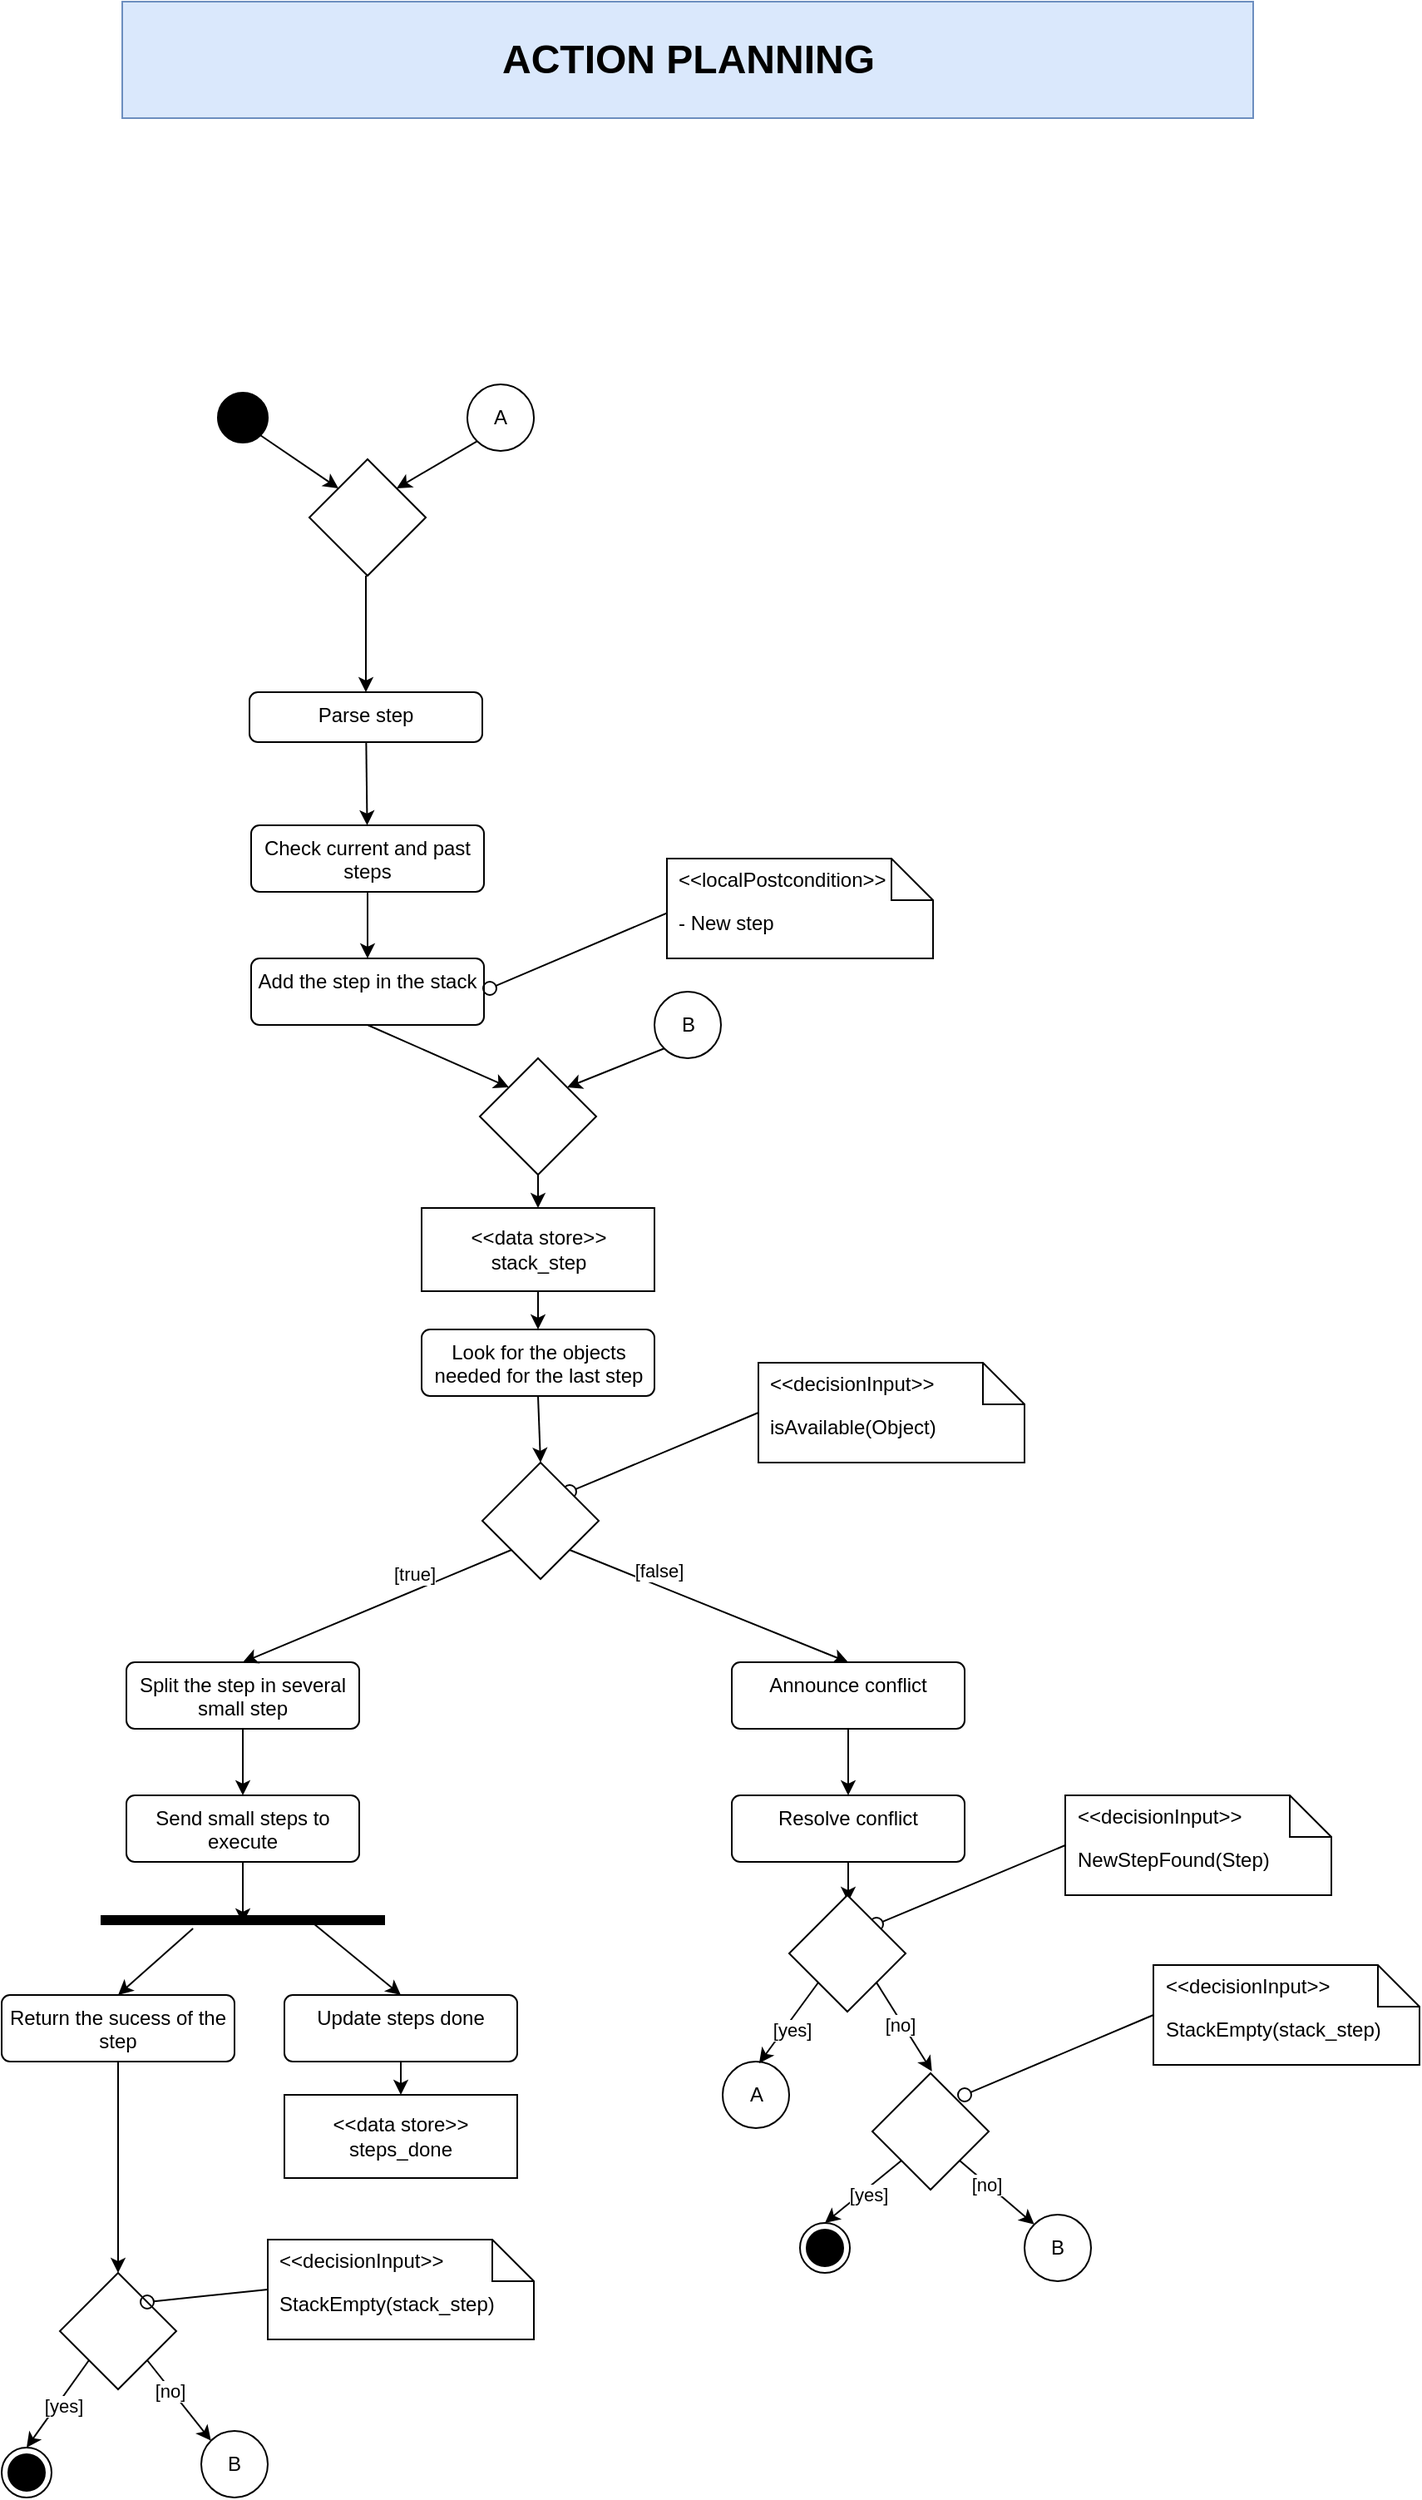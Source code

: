 <mxfile>
    <diagram id="d9hs8pWkEO_w2WRGbN1o" name="Page-1">
        <mxGraphModel dx="2311" dy="1824" grid="1" gridSize="10" guides="1" tooltips="1" connect="1" arrows="1" fold="1" page="1" pageScale="1" pageWidth="1169" pageHeight="1654" background="none" math="0" shadow="0">
            <root>
                <mxCell id="0"/>
                <mxCell id="1" parent="0"/>
                <mxCell id="131" value="" style="rhombus;" parent="1" vertex="1">
                    <mxGeometry x="315" y="325" width="70" height="70" as="geometry"/>
                </mxCell>
                <mxCell id="132" value="" style="edgeStyle=none;html=1;" parent="1" target="134" edge="1">
                    <mxGeometry relative="1" as="geometry">
                        <mxPoint x="349" y="395" as="sourcePoint"/>
                    </mxGeometry>
                </mxCell>
                <mxCell id="133" value="" style="edgeStyle=none;html=1;" parent="1" source="134" target="136" edge="1">
                    <mxGeometry relative="1" as="geometry"/>
                </mxCell>
                <mxCell id="134" value="Parse step" style="html=1;align=center;verticalAlign=top;rounded=1;absoluteArcSize=1;arcSize=10;dashed=0;whiteSpace=wrap;" parent="1" vertex="1">
                    <mxGeometry x="279" y="465" width="140" height="30" as="geometry"/>
                </mxCell>
                <mxCell id="135" style="edgeStyle=none;html=1;exitX=0.5;exitY=1;exitDx=0;exitDy=0;entryX=0.5;entryY=0;entryDx=0;entryDy=0;" parent="1" source="136" target="142" edge="1">
                    <mxGeometry relative="1" as="geometry"/>
                </mxCell>
                <mxCell id="136" value="Check current and past steps" style="html=1;align=center;verticalAlign=top;rounded=1;absoluteArcSize=1;arcSize=10;dashed=0;whiteSpace=wrap;" parent="1" vertex="1">
                    <mxGeometry x="280" y="545" width="140" height="40" as="geometry"/>
                </mxCell>
                <mxCell id="137" value="isAvailable(Object)" style="shape=note2;boundedLbl=1;whiteSpace=wrap;html=1;size=25;verticalAlign=top;align=left;spacingLeft=5;whiteSpace=wrap;" parent="1" vertex="1">
                    <mxGeometry x="585" y="868" width="160" height="60" as="geometry"/>
                </mxCell>
                <mxCell id="138" value="&amp;lt;&amp;lt;decisionInput&amp;gt;&amp;gt;" style="resizeWidth=1;part=1;html=1;strokeColor=none;fillColor=none;align=left;spacingLeft=5;whiteSpace=wrap;" parent="137" vertex="1">
                    <mxGeometry width="160" height="25" relative="1" as="geometry"/>
                </mxCell>
                <mxCell id="139" value="" style="html=1;verticalAlign=bottom;labelBackgroundColor=none;endArrow=oval;endFill=0;endSize=8;exitX=0;exitY=0.5;exitDx=0;exitDy=0;exitPerimeter=0;entryX=1;entryY=0;entryDx=0;entryDy=0;" parent="1" source="137" target="149" edge="1">
                    <mxGeometry width="160" relative="1" as="geometry">
                        <mxPoint x="645" y="1508" as="sourcePoint"/>
                        <mxPoint x="805" y="1508" as="targetPoint"/>
                    </mxGeometry>
                </mxCell>
                <mxCell id="140" value="" style="ellipse;fillColor=strokeColor;html=1;" parent="1" vertex="1">
                    <mxGeometry x="260" y="285" width="30" height="30" as="geometry"/>
                </mxCell>
                <mxCell id="141" style="edgeStyle=none;html=1;exitX=0.5;exitY=1;exitDx=0;exitDy=0;entryX=0;entryY=0;entryDx=0;entryDy=0;" parent="1" source="142" target="195" edge="1">
                    <mxGeometry relative="1" as="geometry"/>
                </mxCell>
                <mxCell id="142" value="Add the step in the stack" style="html=1;align=center;verticalAlign=top;rounded=1;absoluteArcSize=1;arcSize=10;dashed=0;whiteSpace=wrap;" parent="1" vertex="1">
                    <mxGeometry x="280" y="625" width="140" height="40" as="geometry"/>
                </mxCell>
                <mxCell id="143" style="edgeStyle=none;html=1;exitX=0.5;exitY=1;exitDx=0;exitDy=0;entryX=0.5;entryY=0;entryDx=0;entryDy=0;" parent="1" source="144" target="152" edge="1">
                    <mxGeometry relative="1" as="geometry"/>
                </mxCell>
                <mxCell id="144" value="Split the step in several small step" style="html=1;align=center;verticalAlign=top;rounded=1;absoluteArcSize=1;arcSize=10;dashed=0;whiteSpace=wrap;" parent="1" vertex="1">
                    <mxGeometry x="205" y="1048" width="140" height="40" as="geometry"/>
                </mxCell>
                <mxCell id="145" style="edgeStyle=none;html=1;exitX=0;exitY=1;exitDx=0;exitDy=0;entryX=0.5;entryY=0;entryDx=0;entryDy=0;" parent="1" source="149" target="144" edge="1">
                    <mxGeometry relative="1" as="geometry">
                        <Array as="points"/>
                    </mxGeometry>
                </mxCell>
                <mxCell id="146" value="[true]" style="edgeLabel;html=1;align=center;verticalAlign=middle;resizable=0;points=[];" parent="145" vertex="1" connectable="0">
                    <mxGeometry x="-0.266" y="1" relative="1" as="geometry">
                        <mxPoint y="-11" as="offset"/>
                    </mxGeometry>
                </mxCell>
                <mxCell id="147" style="edgeStyle=none;html=1;entryX=0.5;entryY=0;entryDx=0;entryDy=0;exitX=1;exitY=1;exitDx=0;exitDy=0;" parent="1" source="149" target="156" edge="1">
                    <mxGeometry relative="1" as="geometry">
                        <mxPoint x="489" y="963" as="sourcePoint"/>
                        <Array as="points"/>
                    </mxGeometry>
                </mxCell>
                <mxCell id="148" value="[false]" style="edgeLabel;html=1;align=center;verticalAlign=middle;resizable=0;points=[];" parent="147" vertex="1" connectable="0">
                    <mxGeometry x="-0.353" y="-2" relative="1" as="geometry">
                        <mxPoint y="-11" as="offset"/>
                    </mxGeometry>
                </mxCell>
                <mxCell id="149" value="" style="rhombus;" parent="1" vertex="1">
                    <mxGeometry x="419" y="928" width="70" height="70" as="geometry"/>
                </mxCell>
                <mxCell id="150" style="edgeStyle=none;html=1;exitX=0.5;exitY=1;exitDx=0;exitDy=0;entryX=0.5;entryY=0;entryDx=0;entryDy=0;" parent="1" source="151" target="149" edge="1">
                    <mxGeometry relative="1" as="geometry"/>
                </mxCell>
                <mxCell id="151" value="Look for the objects needed for the last step" style="html=1;align=center;verticalAlign=top;rounded=1;absoluteArcSize=1;arcSize=10;dashed=0;whiteSpace=wrap;" parent="1" vertex="1">
                    <mxGeometry x="382.5" y="848" width="140" height="40" as="geometry"/>
                </mxCell>
                <mxCell id="152" value="Send small steps to execute" style="html=1;align=center;verticalAlign=top;rounded=1;absoluteArcSize=1;arcSize=10;dashed=0;whiteSpace=wrap;" parent="1" vertex="1">
                    <mxGeometry x="205" y="1128" width="140" height="40" as="geometry"/>
                </mxCell>
                <mxCell id="153" style="edgeStyle=none;html=1;exitX=0.5;exitY=1;exitDx=0;exitDy=0;entryX=0.5;entryY=0;entryDx=0;entryDy=0;" parent="1" source="154" target="158" edge="1">
                    <mxGeometry relative="1" as="geometry"/>
                </mxCell>
                <mxCell id="154" value="Update steps done" style="html=1;align=center;verticalAlign=top;rounded=1;absoluteArcSize=1;arcSize=10;dashed=0;whiteSpace=wrap;" parent="1" vertex="1">
                    <mxGeometry x="300" y="1248" width="140" height="40" as="geometry"/>
                </mxCell>
                <mxCell id="155" style="edgeStyle=none;html=1;exitX=0.5;exitY=1;exitDx=0;exitDy=0;entryX=0.5;entryY=0;entryDx=0;entryDy=0;" parent="1" source="156" target="157" edge="1">
                    <mxGeometry relative="1" as="geometry"/>
                </mxCell>
                <mxCell id="156" value="Announce conflict" style="html=1;align=center;verticalAlign=top;rounded=1;absoluteArcSize=1;arcSize=10;dashed=0;whiteSpace=wrap;" parent="1" vertex="1">
                    <mxGeometry x="569" y="1048" width="140" height="40" as="geometry"/>
                </mxCell>
                <mxCell id="157" value="Resolve conflict" style="html=1;align=center;verticalAlign=top;rounded=1;absoluteArcSize=1;arcSize=10;dashed=0;whiteSpace=wrap;" parent="1" vertex="1">
                    <mxGeometry x="569" y="1128" width="140" height="40" as="geometry"/>
                </mxCell>
                <mxCell id="158" value="&amp;lt;&amp;lt;data store&amp;gt;&amp;gt;&lt;div&gt;steps_done&lt;/div&gt;" style="rounded=0;whiteSpace=wrap;html=1;" parent="1" vertex="1">
                    <mxGeometry x="300" y="1308" width="140" height="50" as="geometry"/>
                </mxCell>
                <mxCell id="159" value="" style="html=1;points=[];perimeter=orthogonalPerimeter;fillColor=strokeColor;rotation=90;" parent="1" vertex="1">
                    <mxGeometry x="272.5" y="1118" width="5" height="170" as="geometry"/>
                </mxCell>
                <mxCell id="160" style="edgeStyle=none;html=1;exitX=0.5;exitY=1;exitDx=0;exitDy=0;entryX=0.9;entryY=0.5;entryDx=0;entryDy=0;entryPerimeter=0;" parent="1" source="152" target="159" edge="1">
                    <mxGeometry relative="1" as="geometry"/>
                </mxCell>
                <mxCell id="161" value="" style="endArrow=classic;html=1;entryX=0.5;entryY=0;entryDx=0;entryDy=0;" parent="1" target="154" edge="1">
                    <mxGeometry width="50" height="50" relative="1" as="geometry">
                        <mxPoint x="315" y="1203" as="sourcePoint"/>
                        <mxPoint x="430" y="1158" as="targetPoint"/>
                    </mxGeometry>
                </mxCell>
                <mxCell id="162" value="Return the sucess of the step" style="html=1;align=center;verticalAlign=top;rounded=1;absoluteArcSize=1;arcSize=10;dashed=0;whiteSpace=wrap;" parent="1" vertex="1">
                    <mxGeometry x="130" y="1248" width="140" height="40" as="geometry"/>
                </mxCell>
                <mxCell id="163" value="" style="endArrow=classic;html=1;entryX=0.5;entryY=0;entryDx=0;entryDy=0;exitX=1.5;exitY=0.676;exitDx=0;exitDy=0;exitPerimeter=0;" parent="1" source="159" target="162" edge="1">
                    <mxGeometry width="50" height="50" relative="1" as="geometry">
                        <mxPoint x="325" y="1213" as="sourcePoint"/>
                        <mxPoint x="380" y="1258" as="targetPoint"/>
                        <Array as="points"/>
                    </mxGeometry>
                </mxCell>
                <mxCell id="164" value="" style="html=1;verticalAlign=bottom;labelBackgroundColor=none;endArrow=oval;endFill=0;endSize=8;exitX=0;exitY=0.5;exitDx=0;exitDy=0;exitPerimeter=0;entryX=1;entryY=0;entryDx=0;entryDy=0;" parent="1" edge="1">
                    <mxGeometry width="160" relative="1" as="geometry">
                        <mxPoint x="536.5" y="595" as="sourcePoint"/>
                        <mxPoint x="423.5" y="643" as="targetPoint"/>
                    </mxGeometry>
                </mxCell>
                <mxCell id="165" value="- New step" style="shape=note2;boundedLbl=1;whiteSpace=wrap;html=1;size=25;verticalAlign=top;align=left;spacingLeft=5;whiteSpace=wrap;" parent="1" vertex="1">
                    <mxGeometry x="530" y="565" width="160" height="60" as="geometry"/>
                </mxCell>
                <mxCell id="166" value="&amp;lt;&amp;lt;localPostcondition&amp;gt;&amp;gt;" style="resizeWidth=1;part=1;html=1;strokeColor=none;fillColor=none;align=left;spacingLeft=5;whiteSpace=wrap;" parent="165" vertex="1">
                    <mxGeometry width="160" height="25" relative="1" as="geometry"/>
                </mxCell>
                <mxCell id="167" style="edgeStyle=none;html=1;exitX=0.5;exitY=1;exitDx=0;exitDy=0;entryX=0.5;entryY=0;entryDx=0;entryDy=0;" parent="1" source="168" target="151" edge="1">
                    <mxGeometry relative="1" as="geometry">
                        <mxPoint x="453.5" y="815" as="targetPoint"/>
                    </mxGeometry>
                </mxCell>
                <mxCell id="168" value="&amp;lt;&amp;lt;data store&amp;gt;&amp;gt;&lt;div&gt;stack_step&lt;/div&gt;" style="rounded=0;whiteSpace=wrap;html=1;" parent="1" vertex="1">
                    <mxGeometry x="382.5" y="775" width="140" height="50" as="geometry"/>
                </mxCell>
                <mxCell id="169" style="edgeStyle=none;html=1;exitX=0.5;exitY=1;exitDx=0;exitDy=0;entryX=0.3;entryY=0.5;entryDx=0;entryDy=0;entryPerimeter=0;" parent="1" source="157" edge="1">
                    <mxGeometry relative="1" as="geometry">
                        <mxPoint x="639" y="1192" as="targetPoint"/>
                    </mxGeometry>
                </mxCell>
                <mxCell id="170" value="" style="endArrow=classic;html=1;exitX=1;exitY=1;exitDx=0;exitDy=0;entryX=0;entryY=0;entryDx=0;entryDy=0;" parent="1" source="140" target="131" edge="1">
                    <mxGeometry width="50" height="50" relative="1" as="geometry">
                        <mxPoint x="390" y="405" as="sourcePoint"/>
                        <mxPoint x="440" y="355" as="targetPoint"/>
                    </mxGeometry>
                </mxCell>
                <mxCell id="171" value="A" style="ellipse;whiteSpace=wrap;html=1;aspect=fixed;" parent="1" vertex="1">
                    <mxGeometry x="563.5" y="1288" width="40" height="40" as="geometry"/>
                </mxCell>
                <mxCell id="172" value="A" style="ellipse;whiteSpace=wrap;html=1;aspect=fixed;" parent="1" vertex="1">
                    <mxGeometry x="410" y="280" width="40" height="40" as="geometry"/>
                </mxCell>
                <mxCell id="173" value="" style="endArrow=classic;html=1;exitX=0;exitY=1;exitDx=0;exitDy=0;entryX=1;entryY=0;entryDx=0;entryDy=0;" parent="1" source="172" target="131" edge="1">
                    <mxGeometry width="50" height="50" relative="1" as="geometry">
                        <mxPoint x="296" y="321" as="sourcePoint"/>
                        <mxPoint x="343" y="353" as="targetPoint"/>
                    </mxGeometry>
                </mxCell>
                <mxCell id="174" value="NewStepFound(Step)" style="shape=note2;boundedLbl=1;whiteSpace=wrap;html=1;size=25;verticalAlign=top;align=left;spacingLeft=5;whiteSpace=wrap;" parent="1" vertex="1">
                    <mxGeometry x="769.5" y="1128" width="160" height="60" as="geometry"/>
                </mxCell>
                <mxCell id="175" value="&amp;lt;&amp;lt;decisionInput&amp;gt;&amp;gt;" style="resizeWidth=1;part=1;html=1;strokeColor=none;fillColor=none;align=left;spacingLeft=5;whiteSpace=wrap;" parent="174" vertex="1">
                    <mxGeometry width="160" height="25" relative="1" as="geometry"/>
                </mxCell>
                <mxCell id="176" value="" style="html=1;verticalAlign=bottom;labelBackgroundColor=none;endArrow=oval;endFill=0;endSize=8;exitX=0;exitY=0.5;exitDx=0;exitDy=0;exitPerimeter=0;entryX=1;entryY=0;entryDx=0;entryDy=0;" parent="1" source="174" target="179" edge="1">
                    <mxGeometry width="160" relative="1" as="geometry">
                        <mxPoint x="829.5" y="1768" as="sourcePoint"/>
                        <mxPoint x="989.5" y="1768" as="targetPoint"/>
                    </mxGeometry>
                </mxCell>
                <mxCell id="177" style="edgeStyle=none;html=1;exitX=1;exitY=1;exitDx=0;exitDy=0;entryX=0;entryY=0;entryDx=0;entryDy=0;" parent="1" source="179" edge="1">
                    <mxGeometry relative="1" as="geometry">
                        <mxPoint x="689.358" y="1293.858" as="targetPoint"/>
                    </mxGeometry>
                </mxCell>
                <mxCell id="178" value="[no]" style="edgeLabel;html=1;align=center;verticalAlign=middle;resizable=0;points=[];" parent="177" vertex="1" connectable="0">
                    <mxGeometry x="-0.264" relative="1" as="geometry">
                        <mxPoint x="2" y="6" as="offset"/>
                    </mxGeometry>
                </mxCell>
                <mxCell id="179" value="" style="rhombus;" parent="1" vertex="1">
                    <mxGeometry x="603.5" y="1188" width="70" height="70" as="geometry"/>
                </mxCell>
                <mxCell id="180" style="edgeStyle=none;html=1;exitX=0;exitY=1;exitDx=0;exitDy=0;entryX=0.3;entryY=0.512;entryDx=0;entryDy=0;entryPerimeter=0;" parent="1" source="179" edge="1">
                    <mxGeometry relative="1" as="geometry">
                        <mxPoint x="585.46" y="1289" as="targetPoint"/>
                    </mxGeometry>
                </mxCell>
                <mxCell id="181" value="[yes]" style="edgeLabel;html=1;align=center;verticalAlign=middle;resizable=0;points=[];" parent="180" vertex="1" connectable="0">
                    <mxGeometry x="0.074" y="4" relative="1" as="geometry">
                        <mxPoint as="offset"/>
                    </mxGeometry>
                </mxCell>
                <mxCell id="182" style="edgeStyle=none;html=1;exitX=0;exitY=1;exitDx=0;exitDy=0;entryX=1;entryY=0;entryDx=0;entryDy=0;" parent="1" source="183" target="195" edge="1">
                    <mxGeometry relative="1" as="geometry"/>
                </mxCell>
                <mxCell id="183" value="B" style="ellipse;whiteSpace=wrap;html=1;aspect=fixed;" parent="1" vertex="1">
                    <mxGeometry x="522.5" y="645" width="40" height="40" as="geometry"/>
                </mxCell>
                <mxCell id="184" style="edgeStyle=none;html=1;exitX=0;exitY=1;exitDx=0;exitDy=0;entryX=0.5;entryY=0;entryDx=0;entryDy=0;" parent="1" source="188" target="192" edge="1">
                    <mxGeometry relative="1" as="geometry"/>
                </mxCell>
                <mxCell id="185" value="[yes]" style="edgeLabel;html=1;align=center;verticalAlign=middle;resizable=0;points=[];" parent="184" vertex="1" connectable="0">
                    <mxGeometry x="-0.036" y="3" relative="1" as="geometry">
                        <mxPoint as="offset"/>
                    </mxGeometry>
                </mxCell>
                <mxCell id="186" style="edgeStyle=none;html=1;exitX=1;exitY=1;exitDx=0;exitDy=0;entryX=0;entryY=0;entryDx=0;entryDy=0;" parent="1" source="188" target="193" edge="1">
                    <mxGeometry relative="1" as="geometry">
                        <mxPoint x="733.5" y="1375" as="targetPoint"/>
                    </mxGeometry>
                </mxCell>
                <mxCell id="187" value="[no]" style="edgeLabel;html=1;align=center;verticalAlign=middle;resizable=0;points=[];" parent="186" vertex="1" connectable="0">
                    <mxGeometry x="-0.273" y="-1" relative="1" as="geometry">
                        <mxPoint as="offset"/>
                    </mxGeometry>
                </mxCell>
                <mxCell id="188" value="" style="rhombus;" parent="1" vertex="1">
                    <mxGeometry x="653.5" y="1295" width="70" height="70" as="geometry"/>
                </mxCell>
                <mxCell id="189" value="StackEmpty(stack_step)" style="shape=note2;boundedLbl=1;whiteSpace=wrap;html=1;size=25;verticalAlign=top;align=left;spacingLeft=5;whiteSpace=wrap;" parent="1" vertex="1">
                    <mxGeometry x="822.5" y="1230" width="160" height="60" as="geometry"/>
                </mxCell>
                <mxCell id="190" value="&amp;lt;&amp;lt;decisionInput&amp;gt;&amp;gt;" style="resizeWidth=1;part=1;html=1;strokeColor=none;fillColor=none;align=left;spacingLeft=5;whiteSpace=wrap;" parent="189" vertex="1">
                    <mxGeometry width="160" height="25" relative="1" as="geometry"/>
                </mxCell>
                <mxCell id="191" value="" style="html=1;verticalAlign=bottom;labelBackgroundColor=none;endArrow=oval;endFill=0;endSize=8;exitX=0;exitY=0.5;exitDx=0;exitDy=0;exitPerimeter=0;entryX=1;entryY=0;entryDx=0;entryDy=0;" parent="1" source="189" edge="1">
                    <mxGeometry width="160" relative="1" as="geometry">
                        <mxPoint x="882.5" y="1870" as="sourcePoint"/>
                        <mxPoint x="709" y="1308" as="targetPoint"/>
                    </mxGeometry>
                </mxCell>
                <mxCell id="192" value="" style="ellipse;html=1;shape=endState;fillColor=strokeColor;" parent="1" vertex="1">
                    <mxGeometry x="610" y="1385" width="30" height="30" as="geometry"/>
                </mxCell>
                <mxCell id="193" value="B" style="ellipse;whiteSpace=wrap;html=1;aspect=fixed;" parent="1" vertex="1">
                    <mxGeometry x="745" y="1380" width="40" height="40" as="geometry"/>
                </mxCell>
                <mxCell id="194" style="edgeStyle=none;html=1;exitX=0.5;exitY=1;exitDx=0;exitDy=0;entryX=0.5;entryY=0;entryDx=0;entryDy=0;" parent="1" source="195" target="168" edge="1">
                    <mxGeometry relative="1" as="geometry"/>
                </mxCell>
                <mxCell id="195" value="" style="rhombus;" parent="1" vertex="1">
                    <mxGeometry x="417.5" y="685" width="70" height="70" as="geometry"/>
                </mxCell>
                <mxCell id="196" style="edgeStyle=none;html=1;exitX=0.5;exitY=1;exitDx=0;exitDy=0;entryX=0.5;entryY=0;entryDx=0;entryDy=0;" parent="1" source="162" target="201" edge="1">
                    <mxGeometry relative="1" as="geometry">
                        <mxPoint x="203.5" y="1386" as="sourcePoint"/>
                        <mxPoint x="236.858" y="1438.858" as="targetPoint"/>
                    </mxGeometry>
                </mxCell>
                <mxCell id="197" style="edgeStyle=none;html=1;exitX=0;exitY=1;exitDx=0;exitDy=0;entryX=0.5;entryY=0;entryDx=0;entryDy=0;" parent="1" source="201" target="205" edge="1">
                    <mxGeometry relative="1" as="geometry"/>
                </mxCell>
                <mxCell id="198" value="[yes]" style="edgeLabel;html=1;align=center;verticalAlign=middle;resizable=0;points=[];" parent="197" vertex="1" connectable="0">
                    <mxGeometry x="-0.036" y="3" relative="1" as="geometry">
                        <mxPoint as="offset"/>
                    </mxGeometry>
                </mxCell>
                <mxCell id="199" style="edgeStyle=none;html=1;exitX=1;exitY=1;exitDx=0;exitDy=0;entryX=0;entryY=0;entryDx=0;entryDy=0;" parent="1" source="201" target="206" edge="1">
                    <mxGeometry relative="1" as="geometry">
                        <mxPoint x="281" y="1520" as="targetPoint"/>
                    </mxGeometry>
                </mxCell>
                <mxCell id="200" value="[no]" style="edgeLabel;html=1;align=center;verticalAlign=middle;resizable=0;points=[];" parent="199" vertex="1" connectable="0">
                    <mxGeometry x="-0.273" y="-1" relative="1" as="geometry">
                        <mxPoint as="offset"/>
                    </mxGeometry>
                </mxCell>
                <mxCell id="201" value="" style="rhombus;" parent="1" vertex="1">
                    <mxGeometry x="165" y="1415" width="70" height="70" as="geometry"/>
                </mxCell>
                <mxCell id="202" value="StackEmpty(stack_step)" style="shape=note2;boundedLbl=1;whiteSpace=wrap;html=1;size=25;verticalAlign=top;align=left;spacingLeft=5;whiteSpace=wrap;" parent="1" vertex="1">
                    <mxGeometry x="290" y="1395" width="160" height="60" as="geometry"/>
                </mxCell>
                <mxCell id="203" value="&amp;lt;&amp;lt;decisionInput&amp;gt;&amp;gt;" style="resizeWidth=1;part=1;html=1;strokeColor=none;fillColor=none;align=left;spacingLeft=5;whiteSpace=wrap;" parent="202" vertex="1">
                    <mxGeometry width="160" height="25" relative="1" as="geometry"/>
                </mxCell>
                <mxCell id="204" value="" style="html=1;verticalAlign=bottom;labelBackgroundColor=none;endArrow=oval;endFill=0;endSize=8;exitX=0;exitY=0.5;exitDx=0;exitDy=0;exitPerimeter=0;entryX=1;entryY=0;entryDx=0;entryDy=0;" parent="1" source="202" target="201" edge="1">
                    <mxGeometry width="160" relative="1" as="geometry">
                        <mxPoint x="430" y="2015" as="sourcePoint"/>
                        <mxPoint x="256.5" y="1453" as="targetPoint"/>
                    </mxGeometry>
                </mxCell>
                <mxCell id="205" value="" style="ellipse;html=1;shape=endState;fillColor=strokeColor;" parent="1" vertex="1">
                    <mxGeometry x="130" y="1520" width="30" height="30" as="geometry"/>
                </mxCell>
                <mxCell id="206" value="B" style="ellipse;whiteSpace=wrap;html=1;aspect=fixed;" parent="1" vertex="1">
                    <mxGeometry x="250" y="1510" width="40" height="40" as="geometry"/>
                </mxCell>
                <mxCell id="207" value="&lt;span style=&quot;font-size: 24px;&quot;&gt;ACTION PLANNING&lt;/span&gt;" style="text;html=1;align=center;verticalAlign=middle;whiteSpace=wrap;rounded=0;fillColor=#dae8fc;strokeColor=#6c8ebf;fontStyle=1" parent="1" vertex="1">
                    <mxGeometry x="202.5" y="50" width="680" height="70" as="geometry"/>
                </mxCell>
            </root>
        </mxGraphModel>
    </diagram>
    <diagram id="4fN-QJMGxKp1GcsJeXjI" name="Page-2">
        <mxGraphModel dx="444" dy="1003" grid="1" gridSize="10" guides="1" tooltips="1" connect="1" arrows="1" fold="1" page="1" pageScale="1" pageWidth="827" pageHeight="1169" math="0" shadow="0">
            <root>
                <mxCell id="0"/>
                <mxCell id="1" parent="0"/>
                <mxCell id="66oxWzqqV6VotWZC3tfI-1" value="" style="ellipse;fillColor=strokeColor;html=1;rotation=90;" vertex="1" parent="1">
                    <mxGeometry x="1285" y="40" width="30" height="30" as="geometry"/>
                </mxCell>
                <mxCell id="66oxWzqqV6VotWZC3tfI-2" value="" style="endArrow=none;startArrow=none;endFill=0;startFill=0;endSize=8;html=1;verticalAlign=bottom;labelBackgroundColor=none;strokeWidth=1;exitX=0.5;exitY=1;exitDx=0;exitDy=0;entryX=0.522;entryY=-0.032;entryDx=0;entryDy=0;entryPerimeter=0;" edge="1" parent="1" source="66oxWzqqV6VotWZC3tfI-42" target="66oxWzqqV6VotWZC3tfI-15">
                    <mxGeometry width="160" relative="1" as="geometry">
                        <mxPoint x="1105" y="300" as="sourcePoint"/>
                        <mxPoint x="1185" y="260" as="targetPoint"/>
                    </mxGeometry>
                </mxCell>
                <mxCell id="66oxWzqqV6VotWZC3tfI-3" value="/step_received" style="edgeLabel;html=1;align=center;verticalAlign=middle;resizable=0;points=[];" vertex="1" connectable="0" parent="66oxWzqqV6VotWZC3tfI-2">
                    <mxGeometry x="0.021" y="8" relative="1" as="geometry">
                        <mxPoint x="33" y="-94" as="offset"/>
                    </mxGeometry>
                </mxCell>
                <mxCell id="66oxWzqqV6VotWZC3tfI-4" value="" style="ellipse;html=1;shape=endState;fillColor=strokeColor;" vertex="1" parent="1">
                    <mxGeometry x="1155" y="950" width="30" height="30" as="geometry"/>
                </mxCell>
                <mxCell id="66oxWzqqV6VotWZC3tfI-5" value="" style="endArrow=none;startArrow=none;endFill=0;startFill=0;html=1;verticalAlign=bottom;labelBackgroundColor=none;strokeWidth=1;exitX=0.476;exitY=1.074;exitDx=0;exitDy=0;entryX=0.5;entryY=0;entryDx=0;entryDy=0;strokeColor=none;exitPerimeter=0;" edge="1" parent="1" source="66oxWzqqV6VotWZC3tfI-52" target="66oxWzqqV6VotWZC3tfI-4">
                    <mxGeometry width="160" relative="1" as="geometry">
                        <mxPoint x="1070" y="850" as="sourcePoint"/>
                        <mxPoint x="1130" y="917" as="targetPoint"/>
                    </mxGeometry>
                </mxCell>
                <mxCell id="66oxWzqqV6VotWZC3tfI-6" value="Check requirements" style="swimlane;fontStyle=4;align=center;verticalAlign=top;childLayout=stackLayout;horizontal=1;startSize=36;horizontalStack=0;resizeParent=1;resizeParentMax=0;resizeLast=0;collapsible=0;marginBottom=0;html=1;rounded=1;absoluteArcSize=1;arcSize=50;whiteSpace=wrap;" vertex="1" parent="1">
                    <mxGeometry x="1185" y="410" width="220" height="100" as="geometry"/>
                </mxCell>
                <mxCell id="66oxWzqqV6VotWZC3tfI-7" value="/entry look for objects needed for the last step of the stack&lt;div&gt;/do Check if the action is possible&amp;nbsp;&lt;/div&gt;&lt;div&gt;/exit locate the objects&amp;nbsp;&lt;/div&gt;" style="fillColor=none;strokeColor=none;align=left;verticalAlign=middle;spacingLeft=5;whiteSpace=wrap;html=1;" vertex="1" parent="66oxWzqqV6VotWZC3tfI-6">
                    <mxGeometry y="36" width="220" height="64" as="geometry"/>
                </mxCell>
                <mxCell id="66oxWzqqV6VotWZC3tfI-8" value="Step spliting" style="swimlane;fontStyle=4;align=center;verticalAlign=top;childLayout=stackLayout;horizontal=1;startSize=44;horizontalStack=0;resizeParent=1;resizeParentMax=0;resizeLast=0;collapsible=0;marginBottom=0;html=1;rounded=1;absoluteArcSize=1;arcSize=50;whiteSpace=wrap;" vertex="1" parent="1">
                    <mxGeometry x="955" y="690" width="260" height="160" as="geometry"/>
                </mxCell>
                <mxCell id="66oxWzqqV6VotWZC3tfI-9" value="/entry split the step in several small step&lt;div&gt;/do execute each small step&lt;/div&gt;&lt;div&gt;/exit return that the step is finished&lt;/div&gt;" style="fillColor=none;strokeColor=none;align=left;verticalAlign=middle;spacingLeft=5;whiteSpace=wrap;html=1;" vertex="1" parent="66oxWzqqV6VotWZC3tfI-8">
                    <mxGeometry y="44" width="260" height="78" as="geometry"/>
                </mxCell>
                <mxCell id="66oxWzqqV6VotWZC3tfI-10" value="" style="line;strokeWidth=1;fillColor=none;align=left;verticalAlign=middle;spacingTop=-1;spacingLeft=3;spacingRight=3;rotatable=0;labelPosition=right;points=[];portConstraint=eastwest;" vertex="1" parent="66oxWzqqV6VotWZC3tfI-8">
                    <mxGeometry y="122" width="260" height="8" as="geometry"/>
                </mxCell>
                <mxCell id="66oxWzqqV6VotWZC3tfI-11" value="SmallStepFinished() / MoveNextSmallStep()&lt;div&gt;SmallStepFinished() / UpdateStepDone()&lt;/div&gt;" style="fillColor=none;strokeColor=none;align=left;verticalAlign=middle;spacingLeft=5;whiteSpace=wrap;html=1;" vertex="1" parent="66oxWzqqV6VotWZC3tfI-8">
                    <mxGeometry y="130" width="260" height="30" as="geometry"/>
                </mxCell>
                <mxCell id="66oxWzqqV6VotWZC3tfI-12" style="edgeStyle=none;html=1;entryX=0.5;entryY=0;entryDx=0;entryDy=0;exitX=0;exitY=0.5;exitDx=0;exitDy=0;" edge="1" parent="1" source="66oxWzqqV6VotWZC3tfI-17">
                    <mxGeometry relative="1" as="geometry">
                        <Array as="points">
                            <mxPoint x="1075" y="605"/>
                        </Array>
                        <mxPoint x="1210" y="605" as="sourcePoint"/>
                        <mxPoint x="1075" y="690" as="targetPoint"/>
                    </mxGeometry>
                </mxCell>
                <mxCell id="66oxWzqqV6VotWZC3tfI-13" value="[yes]" style="edgeLabel;html=1;align=center;verticalAlign=middle;resizable=0;points=[];" vertex="1" connectable="0" parent="66oxWzqqV6VotWZC3tfI-12">
                    <mxGeometry x="-0.223" y="-4" relative="1" as="geometry">
                        <mxPoint y="-5" as="offset"/>
                    </mxGeometry>
                </mxCell>
                <mxCell id="66oxWzqqV6VotWZC3tfI-14" style="edgeStyle=none;html=1;exitX=0.5;exitY=1;exitDx=0;exitDy=0;entryX=0.5;entryY=0;entryDx=0;entryDy=0;" edge="1" parent="1" source="66oxWzqqV6VotWZC3tfI-37" target="66oxWzqqV6VotWZC3tfI-6">
                    <mxGeometry relative="1" as="geometry"/>
                </mxCell>
                <mxCell id="66oxWzqqV6VotWZC3tfI-15" value="step processing" style="swimlane;fontStyle=4;align=center;verticalAlign=top;childLayout=stackLayout;horizontal=1;startSize=36;horizontalStack=0;resizeParent=1;resizeParentMax=0;resizeLast=0;collapsible=0;marginBottom=0;html=1;rounded=1;absoluteArcSize=1;arcSize=50;whiteSpace=wrap;" vertex="1" parent="1">
                    <mxGeometry x="1185" y="230" width="220" height="100" as="geometry"/>
                </mxCell>
                <mxCell id="66oxWzqqV6VotWZC3tfI-16" value="/entry step parsing&lt;div&gt;/do check current cooking progress&lt;/div&gt;&lt;div&gt;/do check past steps&lt;/div&gt;&lt;div&gt;/exit&amp;nbsp; add step to the stack if new&amp;nbsp;&lt;/div&gt;" style="fillColor=none;strokeColor=none;align=left;verticalAlign=middle;spacingLeft=5;whiteSpace=wrap;html=1;" vertex="1" parent="1">
                    <mxGeometry x="1185" y="280" width="220" height="30" as="geometry"/>
                </mxCell>
                <mxCell id="66oxWzqqV6VotWZC3tfI-17" value="" style="rhombus;" vertex="1" parent="1">
                    <mxGeometry x="1280" y="589" width="30" height="30" as="geometry"/>
                </mxCell>
                <mxCell id="66oxWzqqV6VotWZC3tfI-18" value="Conflict Resolution" style="swimlane;fontStyle=4;align=center;verticalAlign=top;childLayout=stackLayout;horizontal=1;startSize=44;horizontalStack=0;resizeParent=1;resizeParentMax=0;resizeLast=0;collapsible=0;marginBottom=0;html=1;rounded=1;absoluteArcSize=1;arcSize=50;whiteSpace=wrap;" vertex="1" parent="1">
                    <mxGeometry x="1375" y="690" width="270" height="153" as="geometry"/>
                </mxCell>
                <mxCell id="66oxWzqqV6VotWZC3tfI-19" style="edgeStyle=none;html=1;exitX=1;exitY=0.5;exitDx=0;exitDy=0;" edge="1" parent="66oxWzqqV6VotWZC3tfI-18" source="66oxWzqqV6VotWZC3tfI-18" target="66oxWzqqV6VotWZC3tfI-20">
                    <mxGeometry relative="1" as="geometry"/>
                </mxCell>
                <mxCell id="66oxWzqqV6VotWZC3tfI-20" value="/entry announce conflict&lt;div&gt;/do determine what to do instead based on current cooking progress&amp;nbsp;&lt;/div&gt;&lt;div&gt;/exit announce resolution&lt;/div&gt;" style="fillColor=none;strokeColor=none;align=left;verticalAlign=middle;spacingLeft=5;whiteSpace=wrap;html=1;" vertex="1" parent="66oxWzqqV6VotWZC3tfI-18">
                    <mxGeometry y="44" width="270" height="76" as="geometry"/>
                </mxCell>
                <mxCell id="66oxWzqqV6VotWZC3tfI-21" value="" style="line;strokeWidth=1;fillColor=none;align=left;verticalAlign=middle;spacingTop=-1;spacingLeft=3;spacingRight=3;rotatable=0;labelPosition=right;points=[];portConstraint=eastwest;" vertex="1" parent="66oxWzqqV6VotWZC3tfI-18">
                    <mxGeometry y="120" width="270" height="8" as="geometry"/>
                </mxCell>
                <mxCell id="66oxWzqqV6VotWZC3tfI-22" value="NewStepFound() / ModifyCurrentStep()" style="fillColor=none;strokeColor=none;align=left;verticalAlign=middle;spacingLeft=5;whiteSpace=wrap;html=1;" vertex="1" parent="66oxWzqqV6VotWZC3tfI-18">
                    <mxGeometry y="128" width="270" height="25" as="geometry"/>
                </mxCell>
                <mxCell id="66oxWzqqV6VotWZC3tfI-23" style="edgeStyle=none;html=1;exitX=1;exitY=0.5;exitDx=0;exitDy=0;entryX=1;entryY=0.5;entryDx=0;entryDy=0;" edge="1" parent="1" source="66oxWzqqV6VotWZC3tfI-28" target="66oxWzqqV6VotWZC3tfI-42">
                    <mxGeometry relative="1" as="geometry">
                        <mxPoint x="1365" y="380" as="targetPoint"/>
                        <Array as="points">
                            <mxPoint x="1695" y="910"/>
                            <mxPoint x="1690" y="150"/>
                        </Array>
                    </mxGeometry>
                </mxCell>
                <mxCell id="66oxWzqqV6VotWZC3tfI-24" value="[yes]" style="edgeLabel;html=1;align=center;verticalAlign=middle;resizable=0;points=[];" vertex="1" connectable="0" parent="66oxWzqqV6VotWZC3tfI-23">
                    <mxGeometry x="-0.81" y="1" relative="1" as="geometry">
                        <mxPoint x="-50" y="-8" as="offset"/>
                    </mxGeometry>
                </mxCell>
                <mxCell id="66oxWzqqV6VotWZC3tfI-25" style="edgeStyle=none;html=1;exitX=0;exitY=0.5;exitDx=0;exitDy=0;entryX=0.5;entryY=0;entryDx=0;entryDy=0;" edge="1" parent="1" source="66oxWzqqV6VotWZC3tfI-28" target="66oxWzqqV6VotWZC3tfI-40">
                    <mxGeometry relative="1" as="geometry">
                        <Array as="points">
                            <mxPoint x="1405" y="911"/>
                        </Array>
                    </mxGeometry>
                </mxCell>
                <mxCell id="66oxWzqqV6VotWZC3tfI-26" value="[no]" style="edgeLabel;html=1;align=center;verticalAlign=middle;resizable=0;points=[];" vertex="1" connectable="0" parent="66oxWzqqV6VotWZC3tfI-25">
                    <mxGeometry x="-0.21" y="4" relative="1" as="geometry">
                        <mxPoint y="-13" as="offset"/>
                    </mxGeometry>
                </mxCell>
                <mxCell id="66oxWzqqV6VotWZC3tfI-27" value="stack empty" style="edgeLabel;html=1;align=center;verticalAlign=middle;resizable=0;points=[];" vertex="1" connectable="0" parent="66oxWzqqV6VotWZC3tfI-25">
                    <mxGeometry x="0.681" relative="1" as="geometry">
                        <mxPoint as="offset"/>
                    </mxGeometry>
                </mxCell>
                <mxCell id="66oxWzqqV6VotWZC3tfI-28" value="" style="rhombus;" vertex="1" parent="1">
                    <mxGeometry x="1495" y="895.5" width="30" height="30" as="geometry"/>
                </mxCell>
                <mxCell id="66oxWzqqV6VotWZC3tfI-29" value="" style="shape=cross;whiteSpace=wrap;html=1;rotation=45;fillColor=#000000;size=0;" vertex="1" parent="1">
                    <mxGeometry x="1310" y="1050" width="30.73" height="32" as="geometry"/>
                </mxCell>
                <mxCell id="66oxWzqqV6VotWZC3tfI-30" style="edgeStyle=none;html=1;exitX=0.5;exitY=1;exitDx=0;exitDy=0;entryX=0.5;entryY=0;entryDx=0;entryDy=0;" edge="1" parent="1" source="66oxWzqqV6VotWZC3tfI-7" target="66oxWzqqV6VotWZC3tfI-17">
                    <mxGeometry relative="1" as="geometry"/>
                </mxCell>
                <mxCell id="66oxWzqqV6VotWZC3tfI-31" value="Objects located" style="edgeLabel;html=1;align=center;verticalAlign=middle;resizable=0;points=[];" vertex="1" connectable="0" parent="66oxWzqqV6VotWZC3tfI-30">
                    <mxGeometry x="0.064" y="1" relative="1" as="geometry">
                        <mxPoint as="offset"/>
                    </mxGeometry>
                </mxCell>
                <mxCell id="66oxWzqqV6VotWZC3tfI-32" style="edgeStyle=none;html=1;entryX=0.556;entryY=-0.017;entryDx=0;entryDy=0;entryPerimeter=0;" edge="1" parent="1" target="66oxWzqqV6VotWZC3tfI-18">
                    <mxGeometry relative="1" as="geometry">
                        <Array as="points">
                            <mxPoint x="1525" y="605"/>
                        </Array>
                        <mxPoint x="1310" y="605" as="sourcePoint"/>
                        <mxPoint x="1440" y="690" as="targetPoint"/>
                    </mxGeometry>
                </mxCell>
                <mxCell id="66oxWzqqV6VotWZC3tfI-33" value="[no]" style="edgeLabel;html=1;align=center;verticalAlign=middle;resizable=0;points=[];" vertex="1" connectable="0" parent="66oxWzqqV6VotWZC3tfI-32">
                    <mxGeometry x="-0.301" y="-3" relative="1" as="geometry">
                        <mxPoint y="-11" as="offset"/>
                    </mxGeometry>
                </mxCell>
                <mxCell id="66oxWzqqV6VotWZC3tfI-34" style="edgeStyle=none;html=1;exitX=0.5;exitY=1;exitDx=0;exitDy=0;entryX=0.5;entryY=0;entryDx=0;entryDy=0;" edge="1" parent="1" source="66oxWzqqV6VotWZC3tfI-22" target="66oxWzqqV6VotWZC3tfI-28">
                    <mxGeometry relative="1" as="geometry"/>
                </mxCell>
                <mxCell id="66oxWzqqV6VotWZC3tfI-35" value="New step determined" style="edgeLabel;html=1;align=center;verticalAlign=middle;resizable=0;points=[];" vertex="1" connectable="0" parent="66oxWzqqV6VotWZC3tfI-34">
                    <mxGeometry x="0.037" y="1" relative="1" as="geometry">
                        <mxPoint as="offset"/>
                    </mxGeometry>
                </mxCell>
                <mxCell id="66oxWzqqV6VotWZC3tfI-36" value="" style="edgeStyle=none;html=1;exitX=0.5;exitY=1;exitDx=0;exitDy=0;entryX=0.5;entryY=0;entryDx=0;entryDy=0;" edge="1" parent="1" source="66oxWzqqV6VotWZC3tfI-15" target="66oxWzqqV6VotWZC3tfI-37">
                    <mxGeometry relative="1" as="geometry">
                        <mxPoint x="1295" y="330" as="sourcePoint"/>
                        <mxPoint x="1295" y="410" as="targetPoint"/>
                    </mxGeometry>
                </mxCell>
                <mxCell id="66oxWzqqV6VotWZC3tfI-37" value="" style="ellipse;fillColor=strokeColor;html=1;" vertex="1" parent="1">
                    <mxGeometry x="1285" y="370" width="20" height="20" as="geometry"/>
                </mxCell>
                <mxCell id="66oxWzqqV6VotWZC3tfI-38" style="edgeStyle=none;html=1;exitX=1;exitY=0.5;exitDx=0;exitDy=0;entryX=1;entryY=0.5;entryDx=0;entryDy=0;" edge="1" parent="1" source="66oxWzqqV6VotWZC3tfI-40" target="66oxWzqqV6VotWZC3tfI-37">
                    <mxGeometry relative="1" as="geometry">
                        <mxPoint x="1695" y="900" as="targetPoint"/>
                        <Array as="points">
                            <mxPoint x="1680" y="980"/>
                            <mxPoint x="1680" y="380"/>
                        </Array>
                    </mxGeometry>
                </mxCell>
                <mxCell id="66oxWzqqV6VotWZC3tfI-39" value="[no]" style="edgeLabel;html=1;align=center;verticalAlign=middle;resizable=0;points=[];" vertex="1" connectable="0" parent="66oxWzqqV6VotWZC3tfI-38">
                    <mxGeometry x="-0.852" y="-2" relative="1" as="geometry">
                        <mxPoint x="-2" y="-16" as="offset"/>
                    </mxGeometry>
                </mxCell>
                <mxCell id="66oxWzqqV6VotWZC3tfI-40" value="" style="rhombus;" vertex="1" parent="1">
                    <mxGeometry x="1390" y="967" width="30" height="30" as="geometry"/>
                </mxCell>
                <mxCell id="66oxWzqqV6VotWZC3tfI-41" value="" style="endArrow=none;startArrow=none;endFill=0;startFill=0;endSize=8;html=1;verticalAlign=bottom;labelBackgroundColor=none;strokeWidth=1;exitX=1;exitY=0.5;exitDx=0;exitDy=0;entryX=0.522;entryY=-0.032;entryDx=0;entryDy=0;entryPerimeter=0;" edge="1" parent="1" source="66oxWzqqV6VotWZC3tfI-1" target="66oxWzqqV6VotWZC3tfI-42">
                    <mxGeometry width="160" relative="1" as="geometry">
                        <mxPoint x="1300" y="70" as="sourcePoint"/>
                        <mxPoint x="1300" y="227" as="targetPoint"/>
                    </mxGeometry>
                </mxCell>
                <mxCell id="66oxWzqqV6VotWZC3tfI-42" value="" style="ellipse;fillColor=strokeColor;html=1;" vertex="1" parent="1">
                    <mxGeometry x="1290" y="140" width="20" height="20" as="geometry"/>
                </mxCell>
                <mxCell id="66oxWzqqV6VotWZC3tfI-43" style="edgeStyle=none;html=1;exitX=0;exitY=0.5;exitDx=0;exitDy=0;entryX=0;entryY=0;entryDx=15.365;entryDy=16;entryPerimeter=0;" edge="1" parent="1" source="66oxWzqqV6VotWZC3tfI-40" target="66oxWzqqV6VotWZC3tfI-29">
                    <mxGeometry relative="1" as="geometry">
                        <Array as="points">
                            <mxPoint x="1325" y="982"/>
                        </Array>
                    </mxGeometry>
                </mxCell>
                <mxCell id="66oxWzqqV6VotWZC3tfI-44" value="finish and wait for a new step" style="edgeLabel;html=1;align=center;verticalAlign=middle;resizable=0;points=[];" vertex="1" connectable="0" parent="66oxWzqqV6VotWZC3tfI-43">
                    <mxGeometry x="0.252" y="2" relative="1" as="geometry">
                        <mxPoint as="offset"/>
                    </mxGeometry>
                </mxCell>
                <mxCell id="66oxWzqqV6VotWZC3tfI-45" value="" style="edgeStyle=none;html=1;entryX=0.5;entryY=0;entryDx=0;entryDy=0;" edge="1" parent="1" source="66oxWzqqV6VotWZC3tfI-11" target="66oxWzqqV6VotWZC3tfI-52">
                    <mxGeometry relative="1" as="geometry">
                        <mxPoint x="1085" y="850" as="sourcePoint"/>
                        <mxPoint x="1085" y="967" as="targetPoint"/>
                    </mxGeometry>
                </mxCell>
                <mxCell id="66oxWzqqV6VotWZC3tfI-46" value="" style="endArrow=none;startArrow=none;endFill=0;startFill=0;html=1;verticalAlign=bottom;labelBackgroundColor=none;strokeWidth=1;exitX=0.476;exitY=1.074;exitDx=0;exitDy=0;entryX=0.5;entryY=0;entryDx=0;entryDy=0;strokeColor=none;exitPerimeter=0;" edge="1" parent="1" source="66oxWzqqV6VotWZC3tfI-11" target="66oxWzqqV6VotWZC3tfI-52">
                    <mxGeometry width="160" relative="1" as="geometry">
                        <mxPoint x="1079" y="852" as="sourcePoint"/>
                        <mxPoint x="1085" y="967" as="targetPoint"/>
                    </mxGeometry>
                </mxCell>
                <mxCell id="66oxWzqqV6VotWZC3tfI-47" value="stack empty" style="edgeLabel;html=1;align=center;verticalAlign=middle;resizable=0;points=[];" vertex="1" connectable="0" parent="66oxWzqqV6VotWZC3tfI-46">
                    <mxGeometry x="-0.081" y="4" relative="1" as="geometry">
                        <mxPoint as="offset"/>
                    </mxGeometry>
                </mxCell>
                <mxCell id="66oxWzqqV6VotWZC3tfI-48" style="edgeStyle=none;html=1;exitX=1;exitY=0.5;exitDx=0;exitDy=0;entryX=0.5;entryY=0;entryDx=0;entryDy=0;" edge="1" parent="1" source="66oxWzqqV6VotWZC3tfI-52" target="66oxWzqqV6VotWZC3tfI-4">
                    <mxGeometry relative="1" as="geometry">
                        <Array as="points">
                            <mxPoint x="1170" y="905"/>
                        </Array>
                    </mxGeometry>
                </mxCell>
                <mxCell id="66oxWzqqV6VotWZC3tfI-49" value="[yes]" style="edgeLabel;html=1;align=center;verticalAlign=middle;resizable=0;points=[];" vertex="1" connectable="0" parent="66oxWzqqV6VotWZC3tfI-48">
                    <mxGeometry x="-0.464" relative="1" as="geometry">
                        <mxPoint y="-10" as="offset"/>
                    </mxGeometry>
                </mxCell>
                <mxCell id="66oxWzqqV6VotWZC3tfI-50" style="edgeStyle=none;html=1;exitX=0;exitY=0.5;exitDx=0;exitDy=0;entryX=0;entryY=0.5;entryDx=0;entryDy=0;" edge="1" parent="1" source="66oxWzqqV6VotWZC3tfI-52" target="66oxWzqqV6VotWZC3tfI-37">
                    <mxGeometry relative="1" as="geometry">
                        <Array as="points">
                            <mxPoint x="940" y="905"/>
                            <mxPoint x="940" y="380"/>
                        </Array>
                    </mxGeometry>
                </mxCell>
                <mxCell id="66oxWzqqV6VotWZC3tfI-51" value="[no]" style="edgeLabel;html=1;align=center;verticalAlign=middle;resizable=0;points=[];" vertex="1" connectable="0" parent="66oxWzqqV6VotWZC3tfI-50">
                    <mxGeometry x="-0.887" y="1" relative="1" as="geometry">
                        <mxPoint y="-10" as="offset"/>
                    </mxGeometry>
                </mxCell>
                <mxCell id="66oxWzqqV6VotWZC3tfI-52" value="" style="rhombus;" vertex="1" parent="1">
                    <mxGeometry x="1070" y="890" width="30" height="30" as="geometry"/>
                </mxCell>
            </root>
        </mxGraphModel>
    </diagram>
</mxfile>